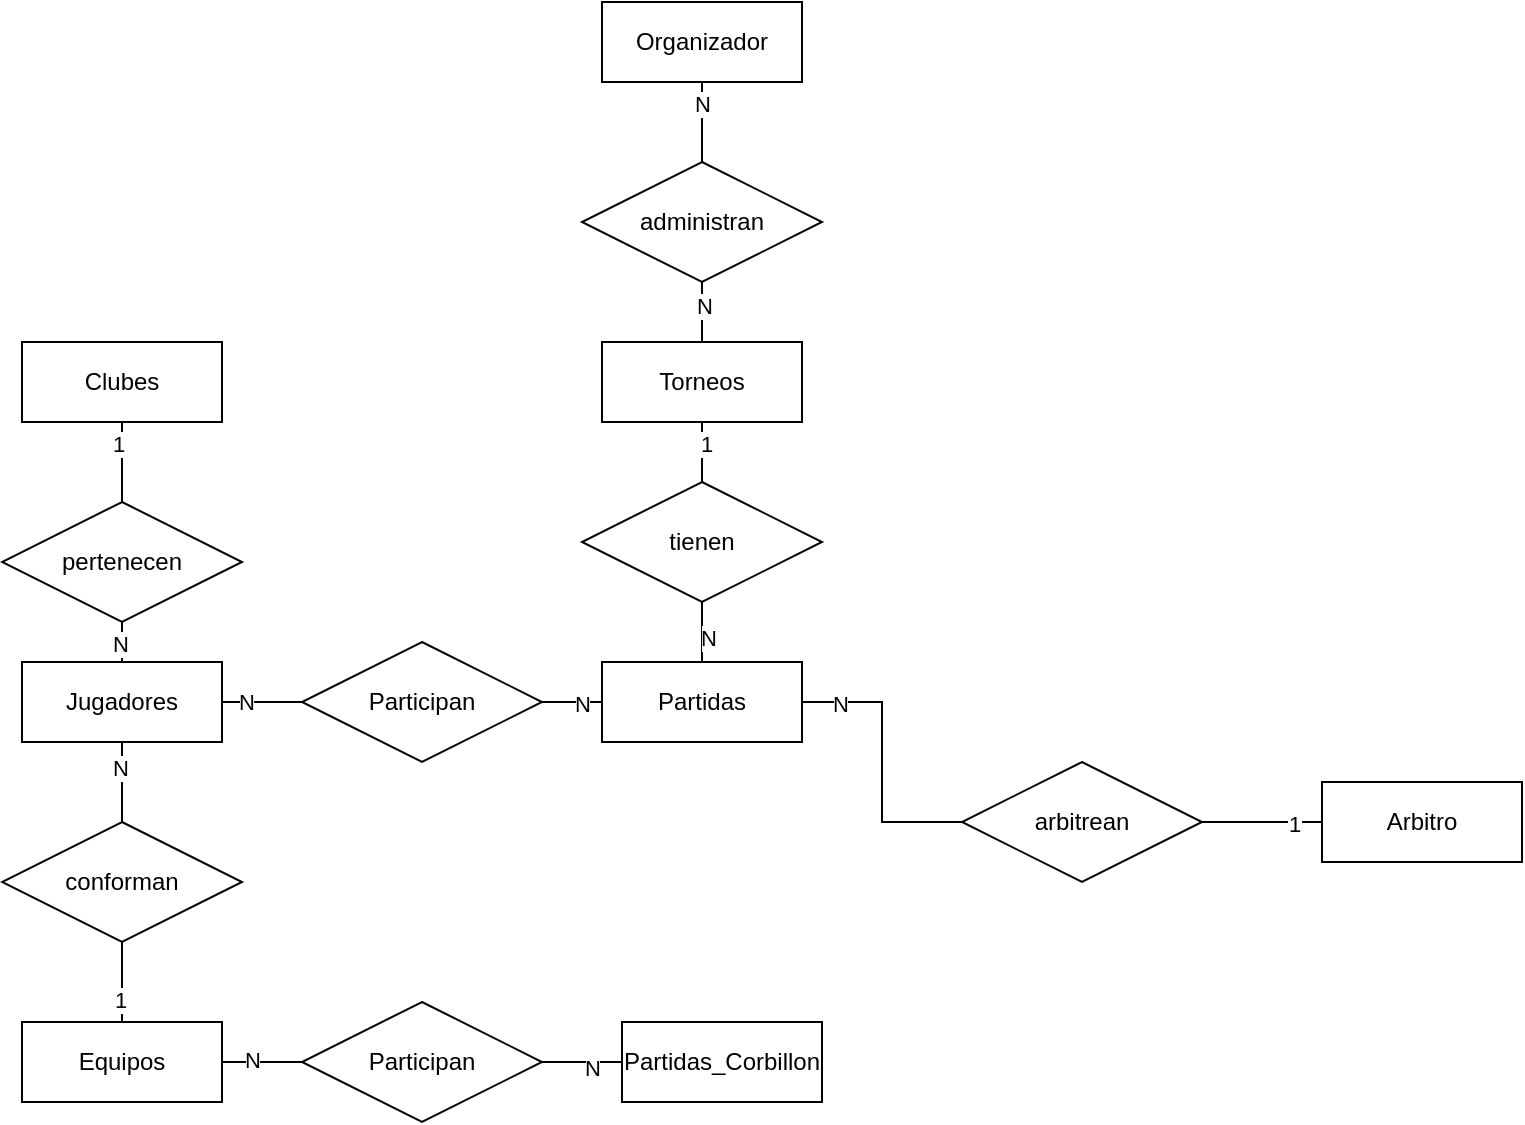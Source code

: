 <mxfile version="24.8.3">
  <diagram id="R2lEEEUBdFMjLlhIrx00" name="Page-1">
    <mxGraphModel dx="1042" dy="1678" grid="1" gridSize="10" guides="1" tooltips="1" connect="1" arrows="1" fold="1" page="1" pageScale="1" pageWidth="850" pageHeight="1100" math="0" shadow="0" extFonts="Permanent Marker^https://fonts.googleapis.com/css?family=Permanent+Marker">
      <root>
        <mxCell id="0" />
        <mxCell id="1" parent="0" />
        <mxCell id="H-ibBraInIeXF9db4h3r-7" value="Jugadores" style="whiteSpace=wrap;html=1;align=center;" parent="1" vertex="1">
          <mxGeometry x="150" y="280" width="100" height="40" as="geometry" />
        </mxCell>
        <mxCell id="H-ibBraInIeXF9db4h3r-8" value="Clubes" style="whiteSpace=wrap;html=1;align=center;" parent="1" vertex="1">
          <mxGeometry x="150" y="120" width="100" height="40" as="geometry" />
        </mxCell>
        <mxCell id="H-ibBraInIeXF9db4h3r-9" value="Torneos" style="whiteSpace=wrap;html=1;align=center;" parent="1" vertex="1">
          <mxGeometry x="440" y="120" width="100" height="40" as="geometry" />
        </mxCell>
        <mxCell id="H-ibBraInIeXF9db4h3r-11" value="Equipos" style="whiteSpace=wrap;html=1;align=center;" parent="1" vertex="1">
          <mxGeometry x="150" y="460" width="100" height="40" as="geometry" />
        </mxCell>
        <mxCell id="H-ibBraInIeXF9db4h3r-13" value="Participan" style="shape=rhombus;perimeter=rhombusPerimeter;whiteSpace=wrap;html=1;align=center;" parent="1" vertex="1">
          <mxGeometry x="290" y="270" width="120" height="60" as="geometry" />
        </mxCell>
        <mxCell id="H-ibBraInIeXF9db4h3r-14" value="pertenecen" style="shape=rhombus;perimeter=rhombusPerimeter;whiteSpace=wrap;html=1;align=center;" parent="1" vertex="1">
          <mxGeometry x="140" y="200" width="120" height="60" as="geometry" />
        </mxCell>
        <mxCell id="H-ibBraInIeXF9db4h3r-15" value="conforman" style="shape=rhombus;perimeter=rhombusPerimeter;whiteSpace=wrap;html=1;align=center;" parent="1" vertex="1">
          <mxGeometry x="140" y="360" width="120" height="60" as="geometry" />
        </mxCell>
        <mxCell id="H-ibBraInIeXF9db4h3r-16" value="Partidas_Corbillon" style="whiteSpace=wrap;html=1;align=center;" parent="1" vertex="1">
          <mxGeometry x="450" y="460" width="100" height="40" as="geometry" />
        </mxCell>
        <mxCell id="H-ibBraInIeXF9db4h3r-17" value="tienen" style="shape=rhombus;perimeter=rhombusPerimeter;whiteSpace=wrap;html=1;align=center;" parent="1" vertex="1">
          <mxGeometry x="430" y="190" width="120" height="60" as="geometry" />
        </mxCell>
        <mxCell id="H-ibBraInIeXF9db4h3r-18" value="Arbitro" style="whiteSpace=wrap;html=1;align=center;" parent="1" vertex="1">
          <mxGeometry x="800" y="340" width="100" height="40" as="geometry" />
        </mxCell>
        <mxCell id="H-ibBraInIeXF9db4h3r-19" value="arbitrean" style="shape=rhombus;perimeter=rhombusPerimeter;whiteSpace=wrap;html=1;align=center;" parent="1" vertex="1">
          <mxGeometry x="620" y="330" width="120" height="60" as="geometry" />
        </mxCell>
        <mxCell id="H-ibBraInIeXF9db4h3r-20" value="administran" style="shape=rhombus;perimeter=rhombusPerimeter;whiteSpace=wrap;html=1;align=center;" parent="1" vertex="1">
          <mxGeometry x="430" y="30" width="120" height="60" as="geometry" />
        </mxCell>
        <mxCell id="H-ibBraInIeXF9db4h3r-21" value="Organizador" style="whiteSpace=wrap;html=1;align=center;" parent="1" vertex="1">
          <mxGeometry x="440" y="-50" width="100" height="40" as="geometry" />
        </mxCell>
        <mxCell id="H-ibBraInIeXF9db4h3r-24" value="Partidas" style="whiteSpace=wrap;html=1;align=center;" parent="1" vertex="1">
          <mxGeometry x="440" y="280" width="100" height="40" as="geometry" />
        </mxCell>
        <mxCell id="H-ibBraInIeXF9db4h3r-26" value="Participan" style="shape=rhombus;perimeter=rhombusPerimeter;whiteSpace=wrap;html=1;align=center;" parent="1" vertex="1">
          <mxGeometry x="290" y="450" width="120" height="60" as="geometry" />
        </mxCell>
        <mxCell id="BaAoWJ-NTWG8u6hRJiE0-1" value="" style="endArrow=none;html=1;rounded=0;exitX=0.5;exitY=1;exitDx=0;exitDy=0;entryX=0.5;entryY=0;entryDx=0;entryDy=0;" parent="1" source="H-ibBraInIeXF9db4h3r-14" target="H-ibBraInIeXF9db4h3r-7" edge="1">
          <mxGeometry relative="1" as="geometry">
            <mxPoint x="40" y="290" as="sourcePoint" />
            <mxPoint x="200" y="290" as="targetPoint" />
          </mxGeometry>
        </mxCell>
        <mxCell id="P1uDP8DkbhYU_gNMjC_O-4" value="N" style="edgeLabel;html=1;align=center;verticalAlign=middle;resizable=0;points=[];" vertex="1" connectable="0" parent="BaAoWJ-NTWG8u6hRJiE0-1">
          <mxGeometry x="0.06" y="-1" relative="1" as="geometry">
            <mxPoint as="offset" />
          </mxGeometry>
        </mxCell>
        <mxCell id="BaAoWJ-NTWG8u6hRJiE0-2" value="" style="endArrow=none;html=1;rounded=0;entryX=0.5;entryY=1;entryDx=0;entryDy=0;exitX=0.5;exitY=0;exitDx=0;exitDy=0;" parent="1" source="H-ibBraInIeXF9db4h3r-14" target="H-ibBraInIeXF9db4h3r-8" edge="1">
          <mxGeometry relative="1" as="geometry">
            <mxPoint x="450" y="280" as="sourcePoint" />
            <mxPoint x="610" y="280" as="targetPoint" />
          </mxGeometry>
        </mxCell>
        <mxCell id="P1uDP8DkbhYU_gNMjC_O-3" value="1" style="edgeLabel;html=1;align=center;verticalAlign=middle;resizable=0;points=[];" vertex="1" connectable="0" parent="BaAoWJ-NTWG8u6hRJiE0-2">
          <mxGeometry x="0.47" y="2" relative="1" as="geometry">
            <mxPoint as="offset" />
          </mxGeometry>
        </mxCell>
        <mxCell id="BaAoWJ-NTWG8u6hRJiE0-3" value="" style="endArrow=none;html=1;rounded=0;exitX=1;exitY=0.5;exitDx=0;exitDy=0;entryX=0;entryY=0.5;entryDx=0;entryDy=0;" parent="1" source="H-ibBraInIeXF9db4h3r-7" target="H-ibBraInIeXF9db4h3r-13" edge="1">
          <mxGeometry relative="1" as="geometry">
            <mxPoint x="450" y="280" as="sourcePoint" />
            <mxPoint x="610" y="280" as="targetPoint" />
          </mxGeometry>
        </mxCell>
        <mxCell id="P1uDP8DkbhYU_gNMjC_O-1" value="N" style="edgeLabel;html=1;align=center;verticalAlign=middle;resizable=0;points=[];" vertex="1" connectable="0" parent="BaAoWJ-NTWG8u6hRJiE0-3">
          <mxGeometry x="-0.41" relative="1" as="geometry">
            <mxPoint as="offset" />
          </mxGeometry>
        </mxCell>
        <mxCell id="BaAoWJ-NTWG8u6hRJiE0-4" value="" style="endArrow=none;html=1;rounded=0;exitX=0.5;exitY=1;exitDx=0;exitDy=0;entryX=0.5;entryY=0;entryDx=0;entryDy=0;" parent="1" source="H-ibBraInIeXF9db4h3r-7" target="H-ibBraInIeXF9db4h3r-15" edge="1">
          <mxGeometry relative="1" as="geometry">
            <mxPoint x="450" y="280" as="sourcePoint" />
            <mxPoint x="610" y="280" as="targetPoint" />
          </mxGeometry>
        </mxCell>
        <mxCell id="P1uDP8DkbhYU_gNMjC_O-5" value="N" style="edgeLabel;html=1;align=center;verticalAlign=middle;resizable=0;points=[];" vertex="1" connectable="0" parent="BaAoWJ-NTWG8u6hRJiE0-4">
          <mxGeometry x="-0.37" y="-1" relative="1" as="geometry">
            <mxPoint as="offset" />
          </mxGeometry>
        </mxCell>
        <mxCell id="BaAoWJ-NTWG8u6hRJiE0-5" value="" style="endArrow=none;html=1;rounded=0;exitX=0.5;exitY=0;exitDx=0;exitDy=0;entryX=0.5;entryY=1;entryDx=0;entryDy=0;" parent="1" source="H-ibBraInIeXF9db4h3r-11" target="H-ibBraInIeXF9db4h3r-15" edge="1">
          <mxGeometry relative="1" as="geometry">
            <mxPoint x="450" y="280" as="sourcePoint" />
            <mxPoint x="610" y="280" as="targetPoint" />
          </mxGeometry>
        </mxCell>
        <mxCell id="P1uDP8DkbhYU_gNMjC_O-7" value="1" style="edgeLabel;html=1;align=center;verticalAlign=middle;resizable=0;points=[];" vertex="1" connectable="0" parent="BaAoWJ-NTWG8u6hRJiE0-5">
          <mxGeometry x="-0.43" y="1" relative="1" as="geometry">
            <mxPoint as="offset" />
          </mxGeometry>
        </mxCell>
        <mxCell id="BaAoWJ-NTWG8u6hRJiE0-6" value="" style="endArrow=none;html=1;rounded=0;exitX=1;exitY=0.5;exitDx=0;exitDy=0;entryX=0;entryY=0.5;entryDx=0;entryDy=0;" parent="1" source="H-ibBraInIeXF9db4h3r-26" target="H-ibBraInIeXF9db4h3r-16" edge="1">
          <mxGeometry relative="1" as="geometry">
            <mxPoint x="450" y="280" as="sourcePoint" />
            <mxPoint x="610" y="280" as="targetPoint" />
          </mxGeometry>
        </mxCell>
        <mxCell id="P1uDP8DkbhYU_gNMjC_O-9" value="N" style="edgeLabel;html=1;align=center;verticalAlign=middle;resizable=0;points=[];" vertex="1" connectable="0" parent="BaAoWJ-NTWG8u6hRJiE0-6">
          <mxGeometry x="0.24" y="-3" relative="1" as="geometry">
            <mxPoint as="offset" />
          </mxGeometry>
        </mxCell>
        <mxCell id="BaAoWJ-NTWG8u6hRJiE0-7" value="" style="endArrow=none;html=1;rounded=0;exitX=1;exitY=0.5;exitDx=0;exitDy=0;entryX=0;entryY=0.5;entryDx=0;entryDy=0;" parent="1" source="H-ibBraInIeXF9db4h3r-11" target="H-ibBraInIeXF9db4h3r-26" edge="1">
          <mxGeometry relative="1" as="geometry">
            <mxPoint x="450" y="280" as="sourcePoint" />
            <mxPoint x="610" y="280" as="targetPoint" />
          </mxGeometry>
        </mxCell>
        <mxCell id="P1uDP8DkbhYU_gNMjC_O-8" value="N" style="edgeLabel;html=1;align=center;verticalAlign=middle;resizable=0;points=[];" vertex="1" connectable="0" parent="BaAoWJ-NTWG8u6hRJiE0-7">
          <mxGeometry x="-0.26" y="1" relative="1" as="geometry">
            <mxPoint as="offset" />
          </mxGeometry>
        </mxCell>
        <mxCell id="BaAoWJ-NTWG8u6hRJiE0-8" value="" style="endArrow=none;html=1;rounded=0;exitX=1;exitY=0.5;exitDx=0;exitDy=0;entryX=0;entryY=0.5;entryDx=0;entryDy=0;" parent="1" source="H-ibBraInIeXF9db4h3r-13" target="H-ibBraInIeXF9db4h3r-24" edge="1">
          <mxGeometry relative="1" as="geometry">
            <mxPoint x="450" y="280" as="sourcePoint" />
            <mxPoint x="610" y="280" as="targetPoint" />
          </mxGeometry>
        </mxCell>
        <mxCell id="P1uDP8DkbhYU_gNMjC_O-2" value="N" style="edgeLabel;html=1;align=center;verticalAlign=middle;resizable=0;points=[];" vertex="1" connectable="0" parent="BaAoWJ-NTWG8u6hRJiE0-8">
          <mxGeometry x="0.32" y="-1" relative="1" as="geometry">
            <mxPoint as="offset" />
          </mxGeometry>
        </mxCell>
        <mxCell id="BaAoWJ-NTWG8u6hRJiE0-9" value="" style="endArrow=none;html=1;rounded=0;entryX=0;entryY=0.5;entryDx=0;entryDy=0;exitX=1;exitY=0.5;exitDx=0;exitDy=0;edgeStyle=orthogonalEdgeStyle;" parent="1" source="H-ibBraInIeXF9db4h3r-24" target="H-ibBraInIeXF9db4h3r-19" edge="1">
          <mxGeometry relative="1" as="geometry">
            <mxPoint x="450" y="280" as="sourcePoint" />
            <mxPoint x="610" y="280" as="targetPoint" />
          </mxGeometry>
        </mxCell>
        <mxCell id="P1uDP8DkbhYU_gNMjC_O-11" value="N" style="edgeLabel;html=1;align=center;verticalAlign=middle;resizable=0;points=[];" vertex="1" connectable="0" parent="BaAoWJ-NTWG8u6hRJiE0-9">
          <mxGeometry x="-0.731" y="-1" relative="1" as="geometry">
            <mxPoint as="offset" />
          </mxGeometry>
        </mxCell>
        <mxCell id="BaAoWJ-NTWG8u6hRJiE0-10" value="" style="endArrow=none;html=1;rounded=0;entryX=0;entryY=0.5;entryDx=0;entryDy=0;exitX=1;exitY=0.5;exitDx=0;exitDy=0;" parent="1" source="H-ibBraInIeXF9db4h3r-19" target="H-ibBraInIeXF9db4h3r-18" edge="1">
          <mxGeometry relative="1" as="geometry">
            <mxPoint x="450" y="280" as="sourcePoint" />
            <mxPoint x="610" y="280" as="targetPoint" />
          </mxGeometry>
        </mxCell>
        <mxCell id="P1uDP8DkbhYU_gNMjC_O-10" value="1" style="edgeLabel;html=1;align=center;verticalAlign=middle;resizable=0;points=[];" vertex="1" connectable="0" parent="BaAoWJ-NTWG8u6hRJiE0-10">
          <mxGeometry x="0.527" y="-1" relative="1" as="geometry">
            <mxPoint as="offset" />
          </mxGeometry>
        </mxCell>
        <mxCell id="BaAoWJ-NTWG8u6hRJiE0-11" value="" style="endArrow=none;html=1;rounded=0;exitX=0.5;exitY=1;exitDx=0;exitDy=0;entryX=0.5;entryY=0;entryDx=0;entryDy=0;" parent="1" source="H-ibBraInIeXF9db4h3r-17" target="H-ibBraInIeXF9db4h3r-24" edge="1">
          <mxGeometry relative="1" as="geometry">
            <mxPoint x="450" y="280" as="sourcePoint" />
            <mxPoint x="610" y="280" as="targetPoint" />
          </mxGeometry>
        </mxCell>
        <mxCell id="P1uDP8DkbhYU_gNMjC_O-13" value="N" style="edgeLabel;html=1;align=center;verticalAlign=middle;resizable=0;points=[];" vertex="1" connectable="0" parent="BaAoWJ-NTWG8u6hRJiE0-11">
          <mxGeometry x="0.173" y="3" relative="1" as="geometry">
            <mxPoint as="offset" />
          </mxGeometry>
        </mxCell>
        <mxCell id="BaAoWJ-NTWG8u6hRJiE0-12" value="" style="endArrow=none;html=1;rounded=0;exitX=0.5;exitY=0;exitDx=0;exitDy=0;entryX=0.5;entryY=1;entryDx=0;entryDy=0;" parent="1" source="H-ibBraInIeXF9db4h3r-17" target="H-ibBraInIeXF9db4h3r-9" edge="1">
          <mxGeometry relative="1" as="geometry">
            <mxPoint x="450" y="280" as="sourcePoint" />
            <mxPoint x="610" y="280" as="targetPoint" />
          </mxGeometry>
        </mxCell>
        <mxCell id="P1uDP8DkbhYU_gNMjC_O-12" value="1" style="edgeLabel;html=1;align=center;verticalAlign=middle;resizable=0;points=[];" vertex="1" connectable="0" parent="BaAoWJ-NTWG8u6hRJiE0-12">
          <mxGeometry x="0.293" y="-2" relative="1" as="geometry">
            <mxPoint as="offset" />
          </mxGeometry>
        </mxCell>
        <mxCell id="BaAoWJ-NTWG8u6hRJiE0-13" value="" style="endArrow=none;html=1;rounded=0;exitX=0.5;exitY=0;exitDx=0;exitDy=0;entryX=0.5;entryY=1;entryDx=0;entryDy=0;" parent="1" source="H-ibBraInIeXF9db4h3r-9" target="H-ibBraInIeXF9db4h3r-20" edge="1">
          <mxGeometry relative="1" as="geometry">
            <mxPoint x="450" y="280" as="sourcePoint" />
            <mxPoint x="610" y="280" as="targetPoint" />
          </mxGeometry>
        </mxCell>
        <mxCell id="P1uDP8DkbhYU_gNMjC_O-15" value="N" style="edgeLabel;html=1;align=center;verticalAlign=middle;resizable=0;points=[];" vertex="1" connectable="0" parent="BaAoWJ-NTWG8u6hRJiE0-13">
          <mxGeometry x="0.187" y="-1" relative="1" as="geometry">
            <mxPoint as="offset" />
          </mxGeometry>
        </mxCell>
        <mxCell id="BaAoWJ-NTWG8u6hRJiE0-14" value="" style="endArrow=none;html=1;rounded=0;exitX=0.5;exitY=0;exitDx=0;exitDy=0;entryX=0.5;entryY=1;entryDx=0;entryDy=0;" parent="1" source="H-ibBraInIeXF9db4h3r-20" target="H-ibBraInIeXF9db4h3r-21" edge="1">
          <mxGeometry relative="1" as="geometry">
            <mxPoint x="500" y="130" as="sourcePoint" />
            <mxPoint x="500" y="100" as="targetPoint" />
          </mxGeometry>
        </mxCell>
        <mxCell id="P1uDP8DkbhYU_gNMjC_O-14" value="N" style="edgeLabel;html=1;align=center;verticalAlign=middle;resizable=0;points=[];" vertex="1" connectable="0" parent="BaAoWJ-NTWG8u6hRJiE0-14">
          <mxGeometry x="0.44" relative="1" as="geometry">
            <mxPoint as="offset" />
          </mxGeometry>
        </mxCell>
      </root>
    </mxGraphModel>
  </diagram>
</mxfile>
